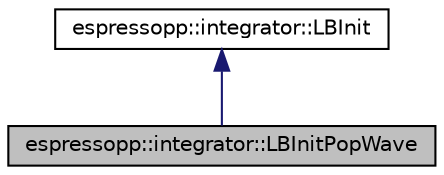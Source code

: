 digraph G
{
  edge [fontname="Helvetica",fontsize="10",labelfontname="Helvetica",labelfontsize="10"];
  node [fontname="Helvetica",fontsize="10",shape=record];
  Node1 [label="espressopp::integrator::LBInitPopWave",height=0.2,width=0.4,color="black", fillcolor="grey75", style="filled" fontcolor="black"];
  Node2 -> Node1 [dir="back",color="midnightblue",fontsize="10",style="solid",fontname="Helvetica"];
  Node2 [label="espressopp::integrator::LBInit",height=0.2,width=0.4,color="black", fillcolor="white", style="filled",URL="$classespressopp_1_1integrator_1_1LBInit.html",tooltip="Abstract base class for arbitrary Init for LB simulations."];
}
